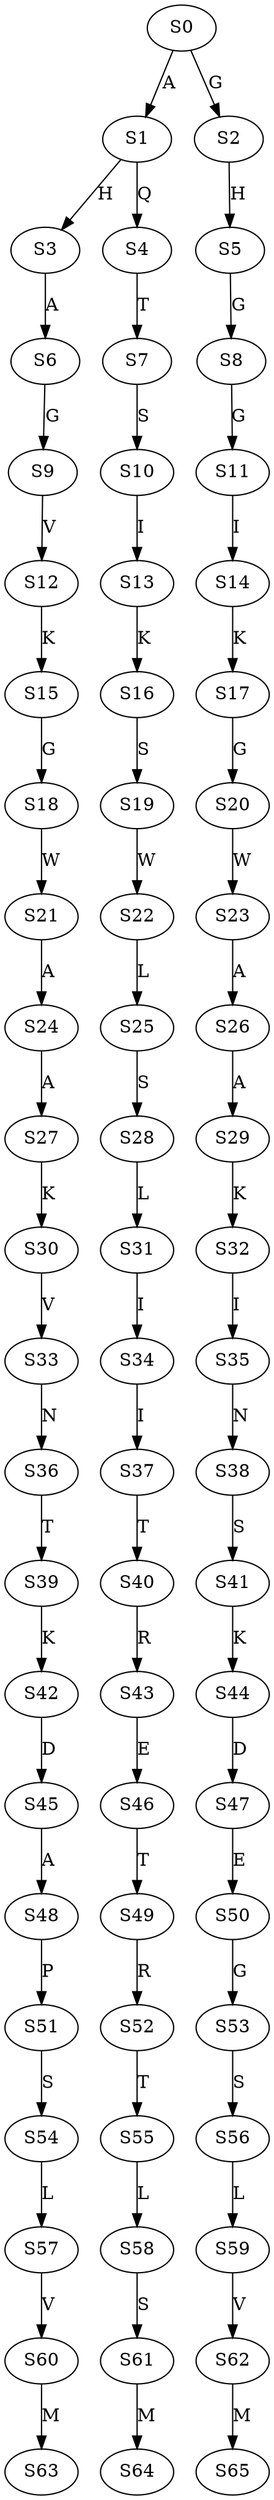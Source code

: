 strict digraph  {
	S0 -> S1 [ label = A ];
	S0 -> S2 [ label = G ];
	S1 -> S3 [ label = H ];
	S1 -> S4 [ label = Q ];
	S2 -> S5 [ label = H ];
	S3 -> S6 [ label = A ];
	S4 -> S7 [ label = T ];
	S5 -> S8 [ label = G ];
	S6 -> S9 [ label = G ];
	S7 -> S10 [ label = S ];
	S8 -> S11 [ label = G ];
	S9 -> S12 [ label = V ];
	S10 -> S13 [ label = I ];
	S11 -> S14 [ label = I ];
	S12 -> S15 [ label = K ];
	S13 -> S16 [ label = K ];
	S14 -> S17 [ label = K ];
	S15 -> S18 [ label = G ];
	S16 -> S19 [ label = S ];
	S17 -> S20 [ label = G ];
	S18 -> S21 [ label = W ];
	S19 -> S22 [ label = W ];
	S20 -> S23 [ label = W ];
	S21 -> S24 [ label = A ];
	S22 -> S25 [ label = L ];
	S23 -> S26 [ label = A ];
	S24 -> S27 [ label = A ];
	S25 -> S28 [ label = S ];
	S26 -> S29 [ label = A ];
	S27 -> S30 [ label = K ];
	S28 -> S31 [ label = L ];
	S29 -> S32 [ label = K ];
	S30 -> S33 [ label = V ];
	S31 -> S34 [ label = I ];
	S32 -> S35 [ label = I ];
	S33 -> S36 [ label = N ];
	S34 -> S37 [ label = I ];
	S35 -> S38 [ label = N ];
	S36 -> S39 [ label = T ];
	S37 -> S40 [ label = T ];
	S38 -> S41 [ label = S ];
	S39 -> S42 [ label = K ];
	S40 -> S43 [ label = R ];
	S41 -> S44 [ label = K ];
	S42 -> S45 [ label = D ];
	S43 -> S46 [ label = E ];
	S44 -> S47 [ label = D ];
	S45 -> S48 [ label = A ];
	S46 -> S49 [ label = T ];
	S47 -> S50 [ label = E ];
	S48 -> S51 [ label = P ];
	S49 -> S52 [ label = R ];
	S50 -> S53 [ label = G ];
	S51 -> S54 [ label = S ];
	S52 -> S55 [ label = T ];
	S53 -> S56 [ label = S ];
	S54 -> S57 [ label = L ];
	S55 -> S58 [ label = L ];
	S56 -> S59 [ label = L ];
	S57 -> S60 [ label = V ];
	S58 -> S61 [ label = S ];
	S59 -> S62 [ label = V ];
	S60 -> S63 [ label = M ];
	S61 -> S64 [ label = M ];
	S62 -> S65 [ label = M ];
}
